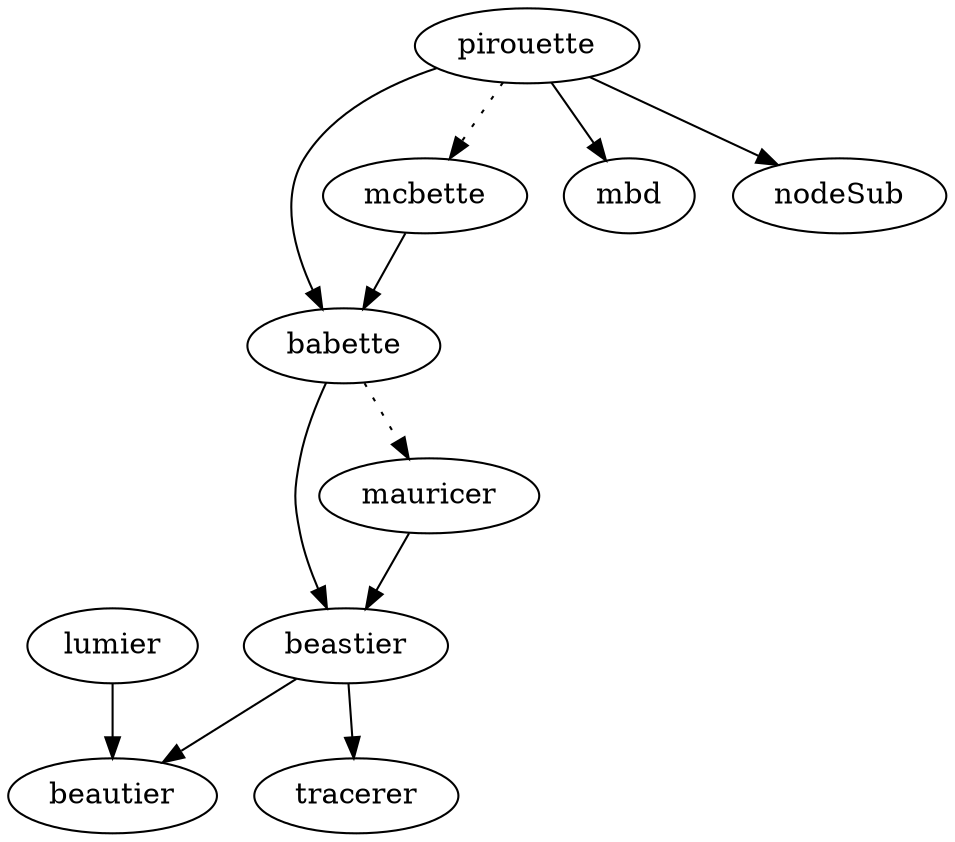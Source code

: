 digraph G
{
  babette -> beastier;
  babette -> mauricer [style=dotted];
  mauricer -> beastier;
  beastier -> tracerer;
  beastier -> beautier;
  lumier -> beautier;
  mcbette -> babette;
  pirouette -> babette;
  pirouette -> mcbette [style=dotted];
  pirouette -> mbd;
  pirouette -> nodeSub;
}